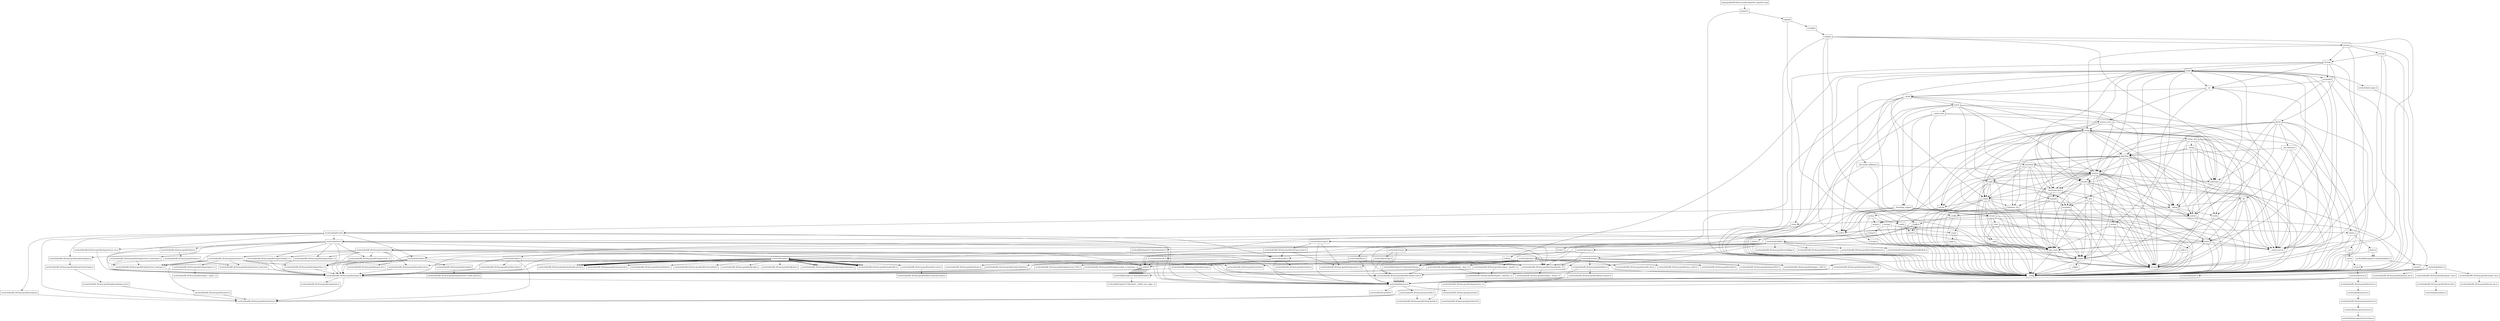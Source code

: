 digraph "dependencies" {
  header_1 [ shape="box", label="tgmath.h"];
  header_0 [ shape="box", label="tmp/tmpw8iwRO.libcxx.header.deps/test_tgmath.h.cpp"];
  header_2 [ shape="box", label="__config"];
  header_3 [ shape="box", label="usr/include/features.h"];
  header_4 [ shape="box", label="usr/include/stdc-predef.h"];
  header_5 [ shape="box", label="usr/include/x86_64-linux-gnu/sys/cdefs.h"];
  header_6 [ shape="box", label="usr/include/x86_64-linux-gnu/bits/wordsize.h"];
  header_7 [ shape="box", label="usr/include/x86_64-linux-gnu/bits/long-double.h"];
  header_8 [ shape="box", label="usr/include/x86_64-linux-gnu/gnu/stubs.h"];
  header_9 [ shape="box", label="usr/include/x86_64-linux-gnu/gnu/stubs-64.h"];
  header_11 [ shape="box", label="ctgmath"];
  header_12 [ shape="box", label="ccomplex"];
  header_13 [ shape="box", label="complex"];
  header_14 [ shape="box", label="type_traits"];
  header_15 [ shape="box", label="cstddef"];
  header_16 [ shape="box", label="version"];
  header_17 [ shape="box", label="usr/local/lib/clang/10.0.0/include/stddef.h"];
  header_18 [ shape="box", label="usr/local/lib/clang/10.0.0/include/__stddef_max_align_t.h"];
  header_19 [ shape="box", label="__nullptr"];
  header_20 [ shape="box", label="stdexcept"];
  header_21 [ shape="box", label="exception"];
  header_22 [ shape="box", label="cstdlib"];
  header_23 [ shape="box", label="stdlib.h"];
  header_24 [ shape="box", label="usr/include/stdlib.h"];
  header_25 [ shape="box", label="usr/include/x86_64-linux-gnu/bits/libc-header-start.h"];
  header_26 [ shape="box", label="stddef.h"];
  header_27 [ shape="box", label="usr/include/x86_64-linux-gnu/bits/waitflags.h"];
  header_28 [ shape="box", label="usr/include/x86_64-linux-gnu/bits/waitstatus.h"];
  header_29 [ shape="box", label="usr/include/x86_64-linux-gnu/bits/floatn.h"];
  header_30 [ shape="box", label="usr/include/x86_64-linux-gnu/bits/floatn-common.h"];
  header_31 [ shape="box", label="usr/include/x86_64-linux-gnu/bits/types/locale_t.h"];
  header_32 [ shape="box", label="usr/include/x86_64-linux-gnu/bits/types/__locale_t.h"];
  header_33 [ shape="box", label="usr/include/x86_64-linux-gnu/sys/types.h"];
  header_34 [ shape="box", label="usr/include/x86_64-linux-gnu/bits/types.h"];
  header_35 [ shape="box", label="usr/include/x86_64-linux-gnu/bits/typesizes.h"];
  header_36 [ shape="box", label="usr/include/x86_64-linux-gnu/bits/types/clock_t.h"];
  header_37 [ shape="box", label="usr/include/x86_64-linux-gnu/bits/types/clockid_t.h"];
  header_38 [ shape="box", label="usr/include/x86_64-linux-gnu/bits/types/time_t.h"];
  header_39 [ shape="box", label="usr/include/x86_64-linux-gnu/bits/types/timer_t.h"];
  header_40 [ shape="box", label="usr/include/x86_64-linux-gnu/bits/stdint-intn.h"];
  header_41 [ shape="box", label="usr/include/endian.h"];
  header_42 [ shape="box", label="usr/include/x86_64-linux-gnu/bits/endian.h"];
  header_43 [ shape="box", label="usr/include/x86_64-linux-gnu/bits/byteswap.h"];
  header_44 [ shape="box", label="usr/include/x86_64-linux-gnu/bits/uintn-identity.h"];
  header_45 [ shape="box", label="usr/include/x86_64-linux-gnu/sys/select.h"];
  header_46 [ shape="box", label="usr/include/x86_64-linux-gnu/bits/select.h"];
  header_47 [ shape="box", label="usr/include/x86_64-linux-gnu/bits/types/sigset_t.h"];
  header_48 [ shape="box", label="usr/include/x86_64-linux-gnu/bits/types/__sigset_t.h"];
  header_49 [ shape="box", label="usr/include/x86_64-linux-gnu/bits/types/struct_timeval.h"];
  header_50 [ shape="box", label="usr/include/x86_64-linux-gnu/bits/types/struct_timespec.h"];
  header_51 [ shape="box", label="usr/include/x86_64-linux-gnu/bits/pthreadtypes.h"];
  header_52 [ shape="box", label="usr/include/x86_64-linux-gnu/bits/thread-shared-types.h"];
  header_53 [ shape="box", label="usr/include/x86_64-linux-gnu/bits/pthreadtypes-arch.h"];
  header_54 [ shape="box", label="usr/include/alloca.h"];
  header_55 [ shape="box", label="usr/include/x86_64-linux-gnu/bits/stdlib-bsearch.h"];
  header_56 [ shape="box", label="usr/include/x86_64-linux-gnu/bits/stdlib-float.h"];
  header_57 [ shape="box", label="math.h"];
  header_58 [ shape="box", label="usr/include/math.h"];
  header_59 [ shape="box", label="usr/include/x86_64-linux-gnu/bits/math-vector.h"];
  header_60 [ shape="box", label="usr/include/x86_64-linux-gnu/bits/libm-simd-decl-stubs.h"];
  header_61 [ shape="box", label="usr/include/x86_64-linux-gnu/bits/flt-eval-method.h"];
  header_62 [ shape="box", label="usr/include/x86_64-linux-gnu/bits/fp-logb.h"];
  header_63 [ shape="box", label="usr/include/x86_64-linux-gnu/bits/fp-fast.h"];
  header_64 [ shape="box", label="usr/include/x86_64-linux-gnu/bits/mathcalls-helper-functions.h"];
  header_65 [ shape="box", label="usr/include/x86_64-linux-gnu/bits/mathcalls.h"];
  header_66 [ shape="box", label="usr/include/x86_64-linux-gnu/bits/mathcalls-narrow.h"];
  header_67 [ shape="box", label="usr/include/x86_64-linux-gnu/bits/iscanonical.h"];
  header_68 [ shape="box", label="usr/include/x86_64-linux-gnu/bits/mathinline.h"];
  header_69 [ shape="box", label="limits"];
  header_70 [ shape="box", label="__undef_macros"];
  header_71 [ shape="box", label="iosfwd"];
  header_72 [ shape="box", label="wchar.h"];
  header_73 [ shape="box", label="usr/include/wchar.h"];
  header_74 [ shape="box", label="usr/local/lib/clang/10.0.0/include/stdarg.h"];
  header_75 [ shape="box", label="usr/include/x86_64-linux-gnu/bits/wchar.h"];
  header_76 [ shape="box", label="usr/include/x86_64-linux-gnu/bits/types/wint_t.h"];
  header_77 [ shape="box", label="usr/include/x86_64-linux-gnu/bits/types/mbstate_t.h"];
  header_78 [ shape="box", label="usr/include/x86_64-linux-gnu/bits/types/__mbstate_t.h"];
  header_79 [ shape="box", label="usr/include/x86_64-linux-gnu/bits/types/__FILE.h"];
  header_80 [ shape="box", label="usr/include/x86_64-linux-gnu/bits/types/FILE.h"];
  header_81 [ shape="box", label="cmath"];
  header_82 [ shape="box", label="sstream"];
  header_83 [ shape="box", label="ostream"];
  header_84 [ shape="box", label="ios"];
  header_85 [ shape="box", label="__locale"];
  header_86 [ shape="box", label="string"];
  header_87 [ shape="box", label="string_view"];
  header_88 [ shape="box", label="__string"];
  header_89 [ shape="box", label="algorithm"];
  header_90 [ shape="box", label="initializer_list"];
  header_91 [ shape="box", label="cstring"];
  header_92 [ shape="box", label="string.h"];
  header_93 [ shape="box", label="usr/include/string.h"];
  header_94 [ shape="box", label="usr/include/strings.h"];
  header_95 [ shape="box", label="utility"];
  header_96 [ shape="box", label="__tuple"];
  header_97 [ shape="box", label="cstdint"];
  header_98 [ shape="box", label="stdint.h"];
  header_99 [ shape="box", label="usr/local/lib/clang/10.0.0/include/stdint.h"];
  header_100 [ shape="box", label="usr/include/stdint.h"];
  header_101 [ shape="box", label="usr/include/x86_64-linux-gnu/bits/stdint-uintn.h"];
  header_102 [ shape="box", label="__debug"];
  header_103 [ shape="box", label="cstdio"];
  header_104 [ shape="box", label="stdio.h"];
  header_105 [ shape="box", label="usr/include/stdio.h"];
  header_106 [ shape="box", label="usr/include/x86_64-linux-gnu/bits/types/__fpos_t.h"];
  header_107 [ shape="box", label="usr/include/x86_64-linux-gnu/bits/types/__fpos64_t.h"];
  header_108 [ shape="box", label="usr/include/x86_64-linux-gnu/bits/types/struct_FILE.h"];
  header_109 [ shape="box", label="usr/include/x86_64-linux-gnu/bits/types/cookie_io_functions_t.h"];
  header_110 [ shape="box", label="usr/include/x86_64-linux-gnu/bits/stdio_lim.h"];
  header_111 [ shape="box", label="usr/include/x86_64-linux-gnu/bits/sys_errlist.h"];
  header_112 [ shape="box", label="usr/include/x86_64-linux-gnu/bits/stdio.h"];
  header_113 [ shape="box", label="memory"];
  header_114 [ shape="box", label="typeinfo"];
  header_115 [ shape="box", label="new"];
  header_116 [ shape="box", label="iterator"];
  header_117 [ shape="box", label="__functional_base"];
  header_118 [ shape="box", label="tuple"];
  header_119 [ shape="box", label="cassert"];
  header_120 [ shape="box", label="usr/include/assert.h"];
  header_121 [ shape="box", label="atomic"];
  header_122 [ shape="box", label="functional"];
  header_123 [ shape="box", label="bit"];
  header_124 [ shape="box", label="cwchar"];
  header_125 [ shape="box", label="cwctype"];
  header_126 [ shape="box", label="cctype"];
  header_127 [ shape="box", label="ctype.h"];
  header_128 [ shape="box", label="usr/include/ctype.h"];
  header_129 [ shape="box", label="wctype.h"];
  header_130 [ shape="box", label="usr/include/wctype.h"];
  header_131 [ shape="box", label="usr/include/x86_64-linux-gnu/bits/wctype-wchar.h"];
  header_132 [ shape="box", label="mutex"];
  header_133 [ shape="box", label="__mutex_base"];
  header_134 [ shape="box", label="chrono"];
  header_135 [ shape="box", label="ctime"];
  header_136 [ shape="box", label="usr/include/time.h"];
  header_137 [ shape="box", label="usr/include/x86_64-linux-gnu/bits/time.h"];
  header_138 [ shape="box", label="usr/include/x86_64-linux-gnu/bits/timex.h"];
  header_139 [ shape="box", label="usr/include/x86_64-linux-gnu/bits/types/struct_tm.h"];
  header_140 [ shape="box", label="usr/include/x86_64-linux-gnu/bits/types/struct_itimerspec.h"];
  header_141 [ shape="box", label="ratio"];
  header_142 [ shape="box", label="climits"];
  header_143 [ shape="box", label="limits.h"];
  header_144 [ shape="box", label="usr/local/lib/clang/10.0.0/include/limits.h"];
  header_145 [ shape="box", label="usr/include/limits.h"];
  header_146 [ shape="box", label="usr/include/x86_64-linux-gnu/bits/posix1_lim.h"];
  header_147 [ shape="box", label="usr/include/x86_64-linux-gnu/bits/local_lim.h"];
  header_148 [ shape="box", label="usr/include/linux/limits.h"];
  header_149 [ shape="box", label="usr/include/x86_64-linux-gnu/bits/posix2_lim.h"];
  header_150 [ shape="box", label="usr/include/x86_64-linux-gnu/bits/xopen_lim.h"];
  header_151 [ shape="box", label="usr/include/x86_64-linux-gnu/bits/uio_lim.h"];
  header_152 [ shape="box", label="system_error"];
  header_153 [ shape="box", label="__errc"];
  header_154 [ shape="box", label="cerrno"];
  header_155 [ shape="box", label="errno.h"];
  header_156 [ shape="box", label="usr/include/errno.h"];
  header_157 [ shape="box", label="usr/include/x86_64-linux-gnu/bits/errno.h"];
  header_158 [ shape="box", label="usr/include/linux/errno.h"];
  header_159 [ shape="box", label="usr/include/x86_64-linux-gnu/asm/errno.h"];
  header_160 [ shape="box", label="usr/include/asm-generic/errno.h"];
  header_161 [ shape="box", label="usr/include/asm-generic/errno-base.h"];
  header_162 [ shape="box", label="usr/include/x86_64-linux-gnu/bits/types/error_t.h"];
  header_163 [ shape="box", label="__threading_support"];
  header_10 [ shape="box", label="usr/include/pthread.h"];
  header_164 [ shape="box", label="usr/include/sched.h"];
  header_165 [ shape="box", label="usr/include/x86_64-linux-gnu/bits/sched.h"];
  header_166 [ shape="box", label="usr/include/x86_64-linux-gnu/bits/types/struct_sched_param.h"];
  header_167 [ shape="box", label="usr/include/x86_64-linux-gnu/bits/cpu-set.h"];
  header_168 [ shape="box", label="usr/include/x86_64-linux-gnu/bits/setjmp.h"];
  header_169 [ shape="box", label="locale.h"];
  header_170 [ shape="box", label="usr/include/locale.h"];
  header_171 [ shape="box", label="usr/include/x86_64-linux-gnu/bits/locale.h"];
  header_172 [ shape="box", label="streambuf"];
  header_173 [ shape="box", label="locale"];
  header_174 [ shape="box", label="cstdarg"];
  header_175 [ shape="box", label="usr/include/nl_types.h"];
  header_176 [ shape="box", label="__bsd_locale_fallbacks.h"];
  header_177 [ shape="box", label="bitset"];
  header_178 [ shape="box", label="__bit_reference"];
  header_179 [ shape="box", label="istream"];
  header_19 -> header_2;
  header_168 -> header_6;
  header_142 -> header_2;
  header_142 -> header_143;
  header_169 -> header_2;
  header_169 -> header_170;
  header_156 -> header_3;
  header_156 -> header_157;
  header_156 -> header_162;
  header_115 -> header_2;
  header_115 -> header_21;
  header_115 -> header_14;
  header_115 -> header_15;
  header_115 -> header_16;
  header_39 -> header_34;
  header_82 -> header_2;
  header_82 -> header_83;
  header_82 -> header_179;
  header_82 -> header_86;
  header_82 -> header_70;
  header_157 -> header_158;
  header_170 -> header_3;
  header_170 -> header_26;
  header_170 -> header_171;
  header_170 -> header_31;
  header_143 -> header_2;
  header_143 -> header_144;
  header_143 -> header_144;
  header_40 -> header_34;
  header_24 -> header_25;
  header_24 -> header_26;
  header_24 -> header_27;
  header_24 -> header_28;
  header_24 -> header_29;
  header_24 -> header_31;
  header_24 -> header_33;
  header_24 -> header_54;
  header_24 -> header_55;
  header_24 -> header_56;
  header_50 -> header_34;
  header_132 -> header_2;
  header_132 -> header_133;
  header_132 -> header_97;
  header_132 -> header_122;
  header_132 -> header_113;
  header_132 -> header_118;
  header_132 -> header_16;
  header_132 -> header_163;
  header_132 -> header_70;
  header_81 -> header_2;
  header_81 -> header_57;
  header_81 -> header_16;
  header_90 -> header_2;
  header_90 -> header_15;
  header_113 -> header_2;
  header_113 -> header_14;
  header_113 -> header_114;
  header_113 -> header_15;
  header_113 -> header_97;
  header_113 -> header_115;
  header_113 -> header_95;
  header_113 -> header_69;
  header_113 -> header_116;
  header_113 -> header_117;
  header_113 -> header_71;
  header_113 -> header_118;
  header_113 -> header_20;
  header_113 -> header_91;
  header_113 -> header_119;
  header_113 -> header_121;
  header_113 -> header_16;
  header_113 -> header_70;
  header_158 -> header_159;
  header_129 -> header_2;
  header_129 -> header_130;
  header_23 -> header_2;
  header_23 -> header_24;
  header_23 -> header_57;
  header_23 -> header_24;
  header_11 -> header_12;
  header_11 -> header_81;
  header_147 -> header_148;
  header_97 -> header_2;
  header_97 -> header_98;
  header_101 -> header_34;
  header_179 -> header_2;
  header_179 -> header_16;
  header_179 -> header_83;
  header_179 -> header_70;
  header_54 -> header_3;
  header_54 -> header_26;
  header_141 -> header_2;
  header_141 -> header_97;
  header_141 -> header_142;
  header_141 -> header_14;
  header_141 -> header_70;
  header_46 -> header_6;
  header_109 -> header_34;
  header_119 -> header_2;
  header_119 -> header_120;
  header_174 -> header_2;
  header_174 -> header_74;
  header_44 -> header_34;
  header_172 -> header_2;
  header_172 -> header_71;
  header_172 -> header_84;
  header_172 -> header_70;
  header_84 -> header_2;
  header_84 -> header_71;
  header_84 -> header_85;
  header_84 -> header_152;
  header_84 -> header_121;
  header_53 -> header_6;
  header_88 -> header_2;
  header_88 -> header_89;
  header_88 -> header_103;
  header_88 -> header_113;
  header_88 -> header_102;
  header_88 -> header_70;
  header_43 -> header_3;
  header_43 -> header_34;
  header_135 -> header_2;
  header_135 -> header_136;
  header_98 -> header_2;
  header_98 -> header_99;
  header_57 -> header_2;
  header_57 -> header_23;
  header_57 -> header_58;
  header_57 -> header_14;
  header_57 -> header_69;
  header_36 -> header_34;
  header_114 -> header_2;
  header_114 -> header_21;
  header_114 -> header_15;
  header_114 -> header_97;
  header_117 -> header_2;
  header_117 -> header_14;
  header_117 -> header_114;
  header_117 -> header_21;
  header_117 -> header_115;
  header_117 -> header_95;
  header_91 -> header_2;
  header_91 -> header_92;
  header_145 -> header_25;
  header_145 -> header_146;
  header_145 -> header_149;
  header_145 -> header_150;
  header_106 -> header_34;
  header_106 -> header_78;
  header_131 -> header_34;
  header_131 -> header_76;
  header_131 -> header_41;
  header_152 -> header_153;
  header_152 -> header_14;
  header_152 -> header_20;
  header_152 -> header_117;
  header_152 -> header_86;
  header_177 -> header_2;
  header_177 -> header_178;
  header_177 -> header_15;
  header_177 -> header_142;
  header_177 -> header_86;
  header_177 -> header_20;
  header_177 -> header_71;
  header_177 -> header_117;
  header_177 -> header_70;
  header_31 -> header_32;
  header_20 -> header_2;
  header_20 -> header_21;
  header_20 -> header_71;
  header_89 -> header_2;
  header_89 -> header_90;
  header_89 -> header_14;
  header_89 -> header_91;
  header_89 -> header_95;
  header_89 -> header_113;
  header_89 -> header_122;
  header_89 -> header_116;
  header_89 -> header_15;
  header_89 -> header_123;
  header_89 -> header_16;
  header_89 -> header_102;
  header_89 -> header_70;
  header_96 -> header_2;
  header_96 -> header_15;
  header_96 -> header_14;
  header_25 -> header_3;
  header_25 -> header_3;
  header_25 -> header_3;
  header_25 -> header_3;
  header_25 -> header_3;
  header_25 -> header_3;
  header_25 -> header_3;
  header_155 -> header_2;
  header_155 -> header_156;
  header_120 -> header_3;
  header_178 -> header_2;
  header_178 -> header_123;
  header_178 -> header_89;
  header_178 -> header_70;
  header_12 -> header_13;
  header_103 -> header_2;
  header_103 -> header_104;
  header_126 -> header_2;
  header_126 -> header_127;
  header_37 -> header_34;
  header_154 -> header_2;
  header_154 -> header_155;
  header_165 -> header_166;
  header_71 -> header_2;
  header_71 -> header_72;
  header_107 -> header_34;
  header_107 -> header_78;
  header_127 -> header_2;
  header_127 -> header_128;
  header_173 -> header_2;
  header_173 -> header_85;
  header_173 -> header_102;
  header_173 -> header_89;
  header_173 -> header_113;
  header_173 -> header_84;
  header_173 -> header_172;
  header_173 -> header_116;
  header_173 -> header_69;
  header_173 -> header_16;
  header_173 -> header_174;
  header_173 -> header_22;
  header_173 -> header_135;
  header_173 -> header_103;
  header_173 -> header_175;
  header_173 -> header_176;
  header_173 -> header_70;
  header_133 -> header_2;
  header_133 -> header_134;
  header_133 -> header_152;
  header_133 -> header_163;
  header_133 -> header_70;
  header_38 -> header_34;
  header_13 -> header_2;
  header_13 -> header_14;
  header_13 -> header_20;
  header_13 -> header_81;
  header_13 -> header_82;
  header_13 -> header_16;
  header_17 -> header_18;
  header_72 -> header_2;
  header_72 -> header_73;
  header_26 -> header_17;
  header_26 -> header_17;
  header_26 -> header_17;
  header_26 -> header_17;
  header_26 -> header_17;
  header_26 -> header_17;
  header_26 -> header_17;
  header_26 -> header_17;
  header_26 -> header_17;
  header_26 -> header_17;
  header_134 -> header_2;
  header_134 -> header_135;
  header_134 -> header_14;
  header_134 -> header_141;
  header_134 -> header_69;
  header_134 -> header_16;
  header_134 -> header_70;
  header_83 -> header_2;
  header_83 -> header_84;
  header_83 -> header_172;
  header_83 -> header_173;
  header_83 -> header_116;
  header_83 -> header_177;
  header_83 -> header_16;
  header_128 -> header_3;
  header_128 -> header_34;
  header_128 -> header_41;
  header_128 -> header_31;
  header_175 -> header_3;
  header_146 -> header_6;
  header_146 -> header_147;
  header_99 -> header_100;
  header_3 -> header_4;
  header_3 -> header_5;
  header_3 -> header_8;
  header_29 -> header_3;
  header_29 -> header_30;
  header_139 -> header_34;
  header_160 -> header_161;
  header_21 -> header_2;
  header_21 -> header_15;
  header_21 -> header_22;
  header_21 -> header_14;
  header_21 -> header_16;
  header_15 -> header_2;
  header_15 -> header_16;
  header_15 -> header_17;
  header_15 -> header_19;
  header_8 -> header_9;
  header_69 -> header_2;
  header_69 -> header_14;
  header_69 -> header_70;
  header_69 -> header_16;
  header_73 -> header_25;
  header_73 -> header_29;
  header_73 -> header_26;
  header_73 -> header_74;
  header_73 -> header_75;
  header_73 -> header_76;
  header_73 -> header_77;
  header_73 -> header_79;
  header_73 -> header_80;
  header_73 -> header_31;
  header_86 -> header_2;
  header_86 -> header_87;
  header_86 -> header_71;
  header_86 -> header_91;
  header_86 -> header_103;
  header_86 -> header_124;
  header_86 -> header_89;
  header_86 -> header_116;
  header_86 -> header_95;
  header_86 -> header_113;
  header_86 -> header_20;
  header_86 -> header_14;
  header_86 -> header_90;
  header_86 -> header_117;
  header_86 -> header_16;
  header_86 -> header_97;
  header_86 -> header_102;
  header_86 -> header_70;
  header_51 -> header_52;
  header_108 -> header_34;
  header_94 -> header_3;
  header_94 -> header_26;
  header_94 -> header_31;
  header_102 -> header_2;
  header_102 -> header_71;
  header_102 -> header_22;
  header_102 -> header_103;
  header_102 -> header_15;
  header_116 -> header_2;
  header_116 -> header_71;
  header_116 -> header_117;
  header_116 -> header_14;
  header_116 -> header_15;
  header_116 -> header_90;
  header_116 -> header_16;
  header_116 -> header_102;
  header_164 -> header_3;
  header_164 -> header_34;
  header_164 -> header_26;
  header_164 -> header_38;
  header_164 -> header_50;
  header_164 -> header_165;
  header_164 -> header_167;
  header_47 -> header_48;
  header_30 -> header_3;
  header_30 -> header_7;
  header_41 -> header_3;
  header_41 -> header_42;
  header_41 -> header_43;
  header_41 -> header_44;
  header_104 -> header_2;
  header_104 -> header_105;
  header_159 -> header_160;
  header_144 -> header_145;
  header_100 -> header_25;
  header_100 -> header_34;
  header_100 -> header_75;
  header_100 -> header_6;
  header_100 -> header_40;
  header_100 -> header_101;
  header_5 -> header_6;
  header_5 -> header_7;
  header_105 -> header_25;
  header_105 -> header_26;
  header_105 -> header_74;
  header_105 -> header_34;
  header_105 -> header_106;
  header_105 -> header_107;
  header_105 -> header_79;
  header_105 -> header_80;
  header_105 -> header_108;
  header_105 -> header_109;
  header_105 -> header_110;
  header_105 -> header_111;
  header_105 -> header_112;
  header_153 -> header_2;
  header_153 -> header_154;
  header_2 -> header_3;
  header_93 -> header_25;
  header_93 -> header_26;
  header_93 -> header_31;
  header_93 -> header_94;
  header_137 -> header_34;
  header_137 -> header_138;
  header_14 -> header_2;
  header_14 -> header_15;
  header_14 -> header_16;
  header_85 -> header_2;
  header_85 -> header_86;
  header_85 -> header_113;
  header_85 -> header_95;
  header_85 -> header_132;
  header_85 -> header_97;
  header_85 -> header_126;
  header_85 -> header_169;
  header_33 -> header_3;
  header_33 -> header_34;
  header_33 -> header_36;
  header_33 -> header_37;
  header_33 -> header_38;
  header_33 -> header_39;
  header_33 -> header_26;
  header_33 -> header_40;
  header_33 -> header_41;
  header_33 -> header_45;
  header_33 -> header_51;
  header_59 -> header_60;
  header_138 -> header_34;
  header_138 -> header_49;
  header_176 -> header_23;
  header_176 -> header_74;
  header_176 -> header_113;
  header_136 -> header_3;
  header_136 -> header_26;
  header_136 -> header_137;
  header_136 -> header_36;
  header_136 -> header_38;
  header_136 -> header_139;
  header_136 -> header_50;
  header_136 -> header_37;
  header_136 -> header_39;
  header_136 -> header_140;
  header_136 -> header_31;
  header_92 -> header_2;
  header_92 -> header_93;
  header_16 -> header_2;
  header_34 -> header_3;
  header_34 -> header_6;
  header_34 -> header_35;
  header_52 -> header_53;
  header_140 -> header_34;
  header_140 -> header_50;
  header_130 -> header_3;
  header_130 -> header_34;
  header_130 -> header_76;
  header_130 -> header_131;
  header_130 -> header_31;
  header_163 -> header_2;
  header_163 -> header_134;
  header_163 -> header_71;
  header_163 -> header_155;
  header_163 -> header_10;
  header_163 -> header_164;
  header_163 -> header_70;
  header_49 -> header_34;
  header_122 -> header_2;
  header_122 -> header_14;
  header_122 -> header_114;
  header_122 -> header_21;
  header_122 -> header_113;
  header_122 -> header_118;
  header_122 -> header_95;
  header_122 -> header_16;
  header_122 -> header_117;
  header_77 -> header_78;
  header_58 -> header_25;
  header_58 -> header_34;
  header_58 -> header_59;
  header_58 -> header_29;
  header_58 -> header_61;
  header_58 -> header_62;
  header_58 -> header_63;
  header_58 -> header_64;
  header_58 -> header_65;
  header_58 -> header_64;
  header_58 -> header_65;
  header_58 -> header_64;
  header_58 -> header_65;
  header_58 -> header_65;
  header_58 -> header_65;
  header_58 -> header_65;
  header_58 -> header_65;
  header_58 -> header_66;
  header_58 -> header_66;
  header_58 -> header_66;
  header_58 -> header_66;
  header_58 -> header_66;
  header_58 -> header_66;
  header_58 -> header_66;
  header_58 -> header_66;
  header_58 -> header_66;
  header_58 -> header_67;
  header_58 -> header_68;
  header_45 -> header_3;
  header_45 -> header_34;
  header_45 -> header_46;
  header_45 -> header_47;
  header_45 -> header_38;
  header_45 -> header_49;
  header_45 -> header_50;
  header_95 -> header_2;
  header_95 -> header_96;
  header_95 -> header_14;
  header_95 -> header_90;
  header_95 -> header_15;
  header_95 -> header_91;
  header_95 -> header_97;
  header_95 -> header_16;
  header_95 -> header_102;
  header_87 -> header_2;
  header_87 -> header_88;
  header_87 -> header_89;
  header_87 -> header_116;
  header_87 -> header_69;
  header_87 -> header_20;
  header_87 -> header_16;
  header_87 -> header_102;
  header_87 -> header_70;
  header_125 -> header_2;
  header_125 -> header_126;
  header_125 -> header_129;
  header_0 -> header_1;
  header_22 -> header_2;
  header_22 -> header_23;
  header_124 -> header_2;
  header_124 -> header_125;
  header_124 -> header_72;
  header_10 -> header_3;
  header_10 -> header_41;
  header_10 -> header_164;
  header_10 -> header_136;
  header_10 -> header_51;
  header_10 -> header_168;
  header_10 -> header_6;
  header_10 -> header_50;
  header_123 -> header_2;
  header_123 -> header_69;
  header_123 -> header_14;
  header_123 -> header_16;
  header_123 -> header_102;
  header_123 -> header_70;
  header_121 -> header_2;
  header_121 -> header_15;
  header_121 -> header_97;
  header_121 -> header_14;
  header_121 -> header_16;
  header_150 -> header_151;
  header_118 -> header_2;
  header_118 -> header_96;
  header_118 -> header_15;
  header_118 -> header_14;
  header_118 -> header_117;
  header_118 -> header_95;
  header_118 -> header_16;
  header_1 -> header_2;
  header_1 -> header_11;
}
